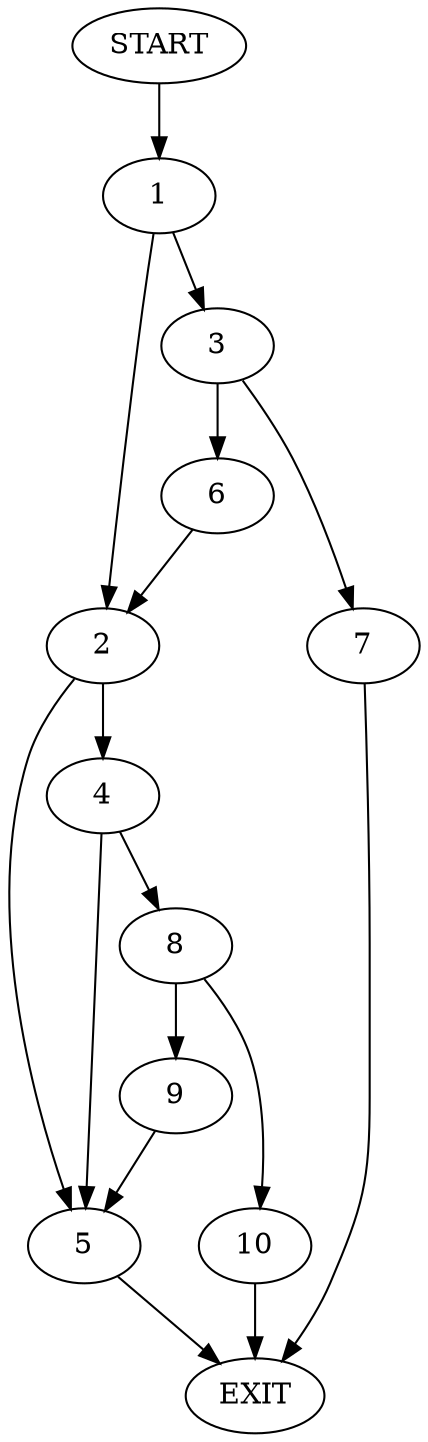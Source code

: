 digraph {
0 [label="START"]
11 [label="EXIT"]
0 -> 1
1 -> 2
1 -> 3
2 -> 4
2 -> 5
3 -> 6
3 -> 7
7 -> 11
6 -> 2
4 -> 8
4 -> 5
5 -> 11
8 -> 9
8 -> 10
10 -> 11
9 -> 5
}
